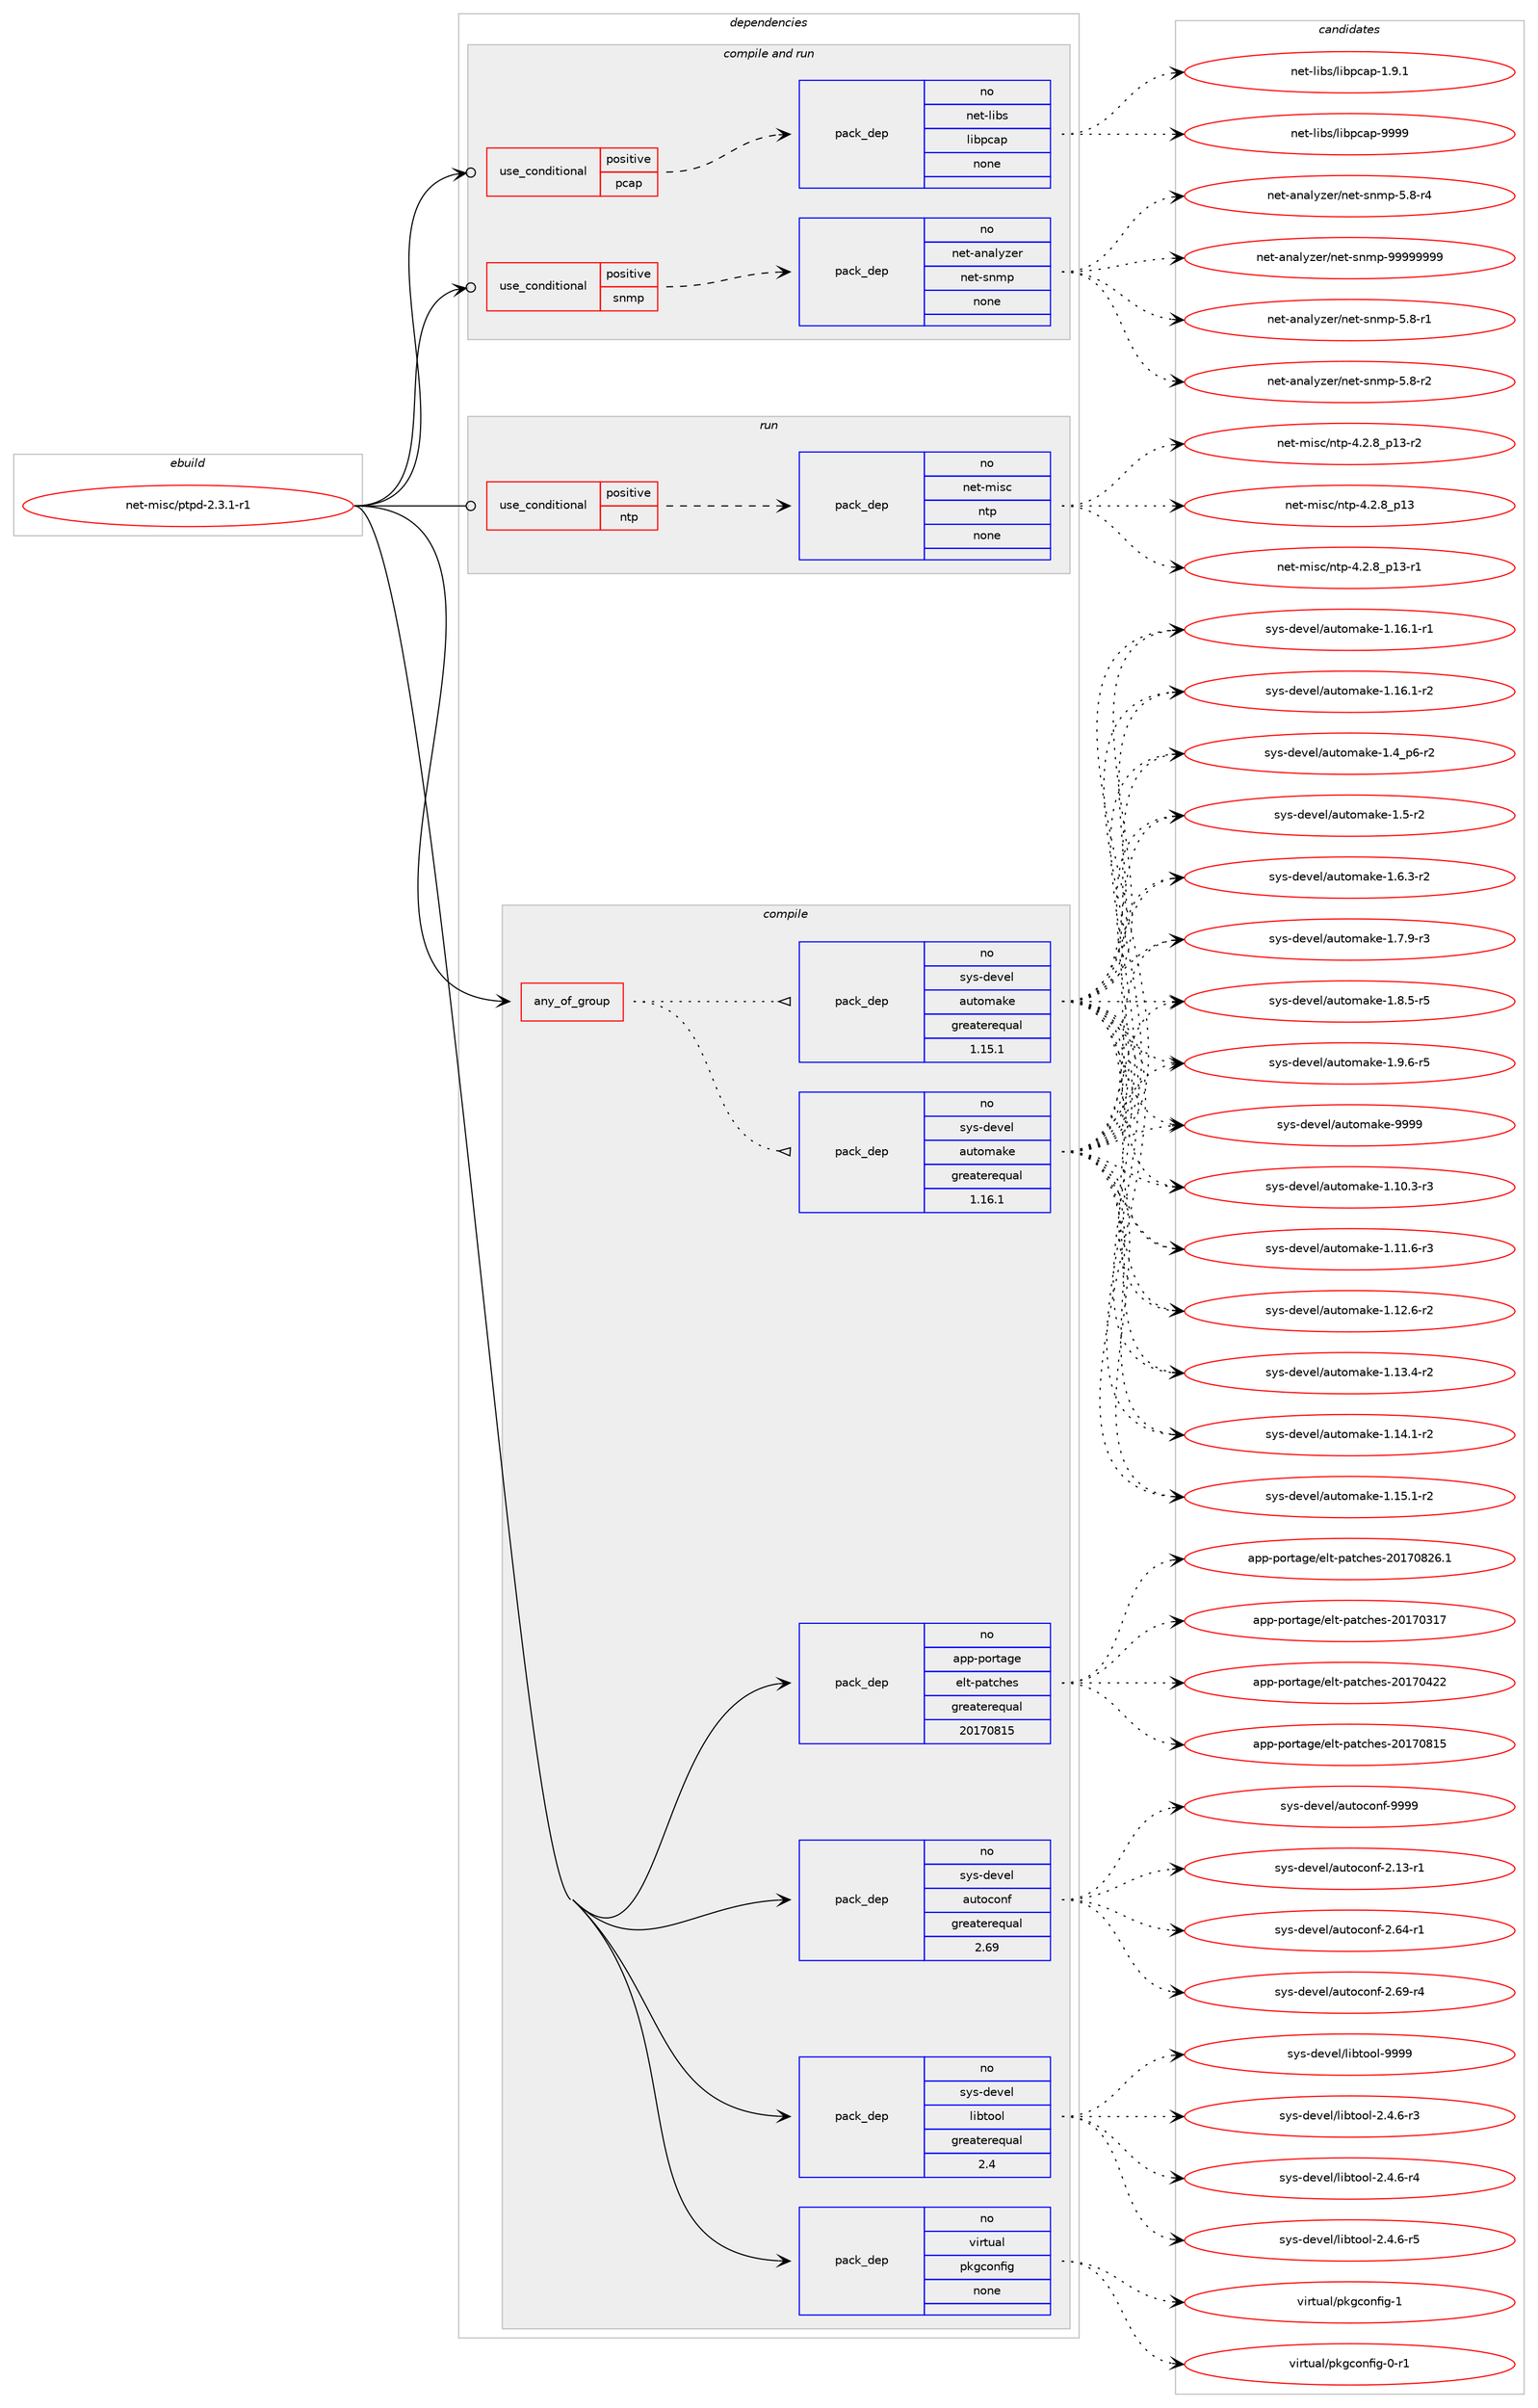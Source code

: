 digraph prolog {

# *************
# Graph options
# *************

newrank=true;
concentrate=true;
compound=true;
graph [rankdir=LR,fontname=Helvetica,fontsize=10,ranksep=1.5];#, ranksep=2.5, nodesep=0.2];
edge  [arrowhead=vee];
node  [fontname=Helvetica,fontsize=10];

# **********
# The ebuild
# **********

subgraph cluster_leftcol {
color=gray;
rank=same;
label=<<i>ebuild</i>>;
id [label="net-misc/ptpd-2.3.1-r1", color=red, width=4, href="../net-misc/ptpd-2.3.1-r1.svg"];
}

# ****************
# The dependencies
# ****************

subgraph cluster_midcol {
color=gray;
label=<<i>dependencies</i>>;
subgraph cluster_compile {
fillcolor="#eeeeee";
style=filled;
label=<<i>compile</i>>;
subgraph any14222 {
dependency836110 [label=<<TABLE BORDER="0" CELLBORDER="1" CELLSPACING="0" CELLPADDING="4"><TR><TD CELLPADDING="10">any_of_group</TD></TR></TABLE>>, shape=none, color=red];subgraph pack617491 {
dependency836111 [label=<<TABLE BORDER="0" CELLBORDER="1" CELLSPACING="0" CELLPADDING="4" WIDTH="220"><TR><TD ROWSPAN="6" CELLPADDING="30">pack_dep</TD></TR><TR><TD WIDTH="110">no</TD></TR><TR><TD>sys-devel</TD></TR><TR><TD>automake</TD></TR><TR><TD>greaterequal</TD></TR><TR><TD>1.16.1</TD></TR></TABLE>>, shape=none, color=blue];
}
dependency836110:e -> dependency836111:w [weight=20,style="dotted",arrowhead="oinv"];
subgraph pack617492 {
dependency836112 [label=<<TABLE BORDER="0" CELLBORDER="1" CELLSPACING="0" CELLPADDING="4" WIDTH="220"><TR><TD ROWSPAN="6" CELLPADDING="30">pack_dep</TD></TR><TR><TD WIDTH="110">no</TD></TR><TR><TD>sys-devel</TD></TR><TR><TD>automake</TD></TR><TR><TD>greaterequal</TD></TR><TR><TD>1.15.1</TD></TR></TABLE>>, shape=none, color=blue];
}
dependency836110:e -> dependency836112:w [weight=20,style="dotted",arrowhead="oinv"];
}
id:e -> dependency836110:w [weight=20,style="solid",arrowhead="vee"];
subgraph pack617493 {
dependency836113 [label=<<TABLE BORDER="0" CELLBORDER="1" CELLSPACING="0" CELLPADDING="4" WIDTH="220"><TR><TD ROWSPAN="6" CELLPADDING="30">pack_dep</TD></TR><TR><TD WIDTH="110">no</TD></TR><TR><TD>app-portage</TD></TR><TR><TD>elt-patches</TD></TR><TR><TD>greaterequal</TD></TR><TR><TD>20170815</TD></TR></TABLE>>, shape=none, color=blue];
}
id:e -> dependency836113:w [weight=20,style="solid",arrowhead="vee"];
subgraph pack617494 {
dependency836114 [label=<<TABLE BORDER="0" CELLBORDER="1" CELLSPACING="0" CELLPADDING="4" WIDTH="220"><TR><TD ROWSPAN="6" CELLPADDING="30">pack_dep</TD></TR><TR><TD WIDTH="110">no</TD></TR><TR><TD>sys-devel</TD></TR><TR><TD>autoconf</TD></TR><TR><TD>greaterequal</TD></TR><TR><TD>2.69</TD></TR></TABLE>>, shape=none, color=blue];
}
id:e -> dependency836114:w [weight=20,style="solid",arrowhead="vee"];
subgraph pack617495 {
dependency836115 [label=<<TABLE BORDER="0" CELLBORDER="1" CELLSPACING="0" CELLPADDING="4" WIDTH="220"><TR><TD ROWSPAN="6" CELLPADDING="30">pack_dep</TD></TR><TR><TD WIDTH="110">no</TD></TR><TR><TD>sys-devel</TD></TR><TR><TD>libtool</TD></TR><TR><TD>greaterequal</TD></TR><TR><TD>2.4</TD></TR></TABLE>>, shape=none, color=blue];
}
id:e -> dependency836115:w [weight=20,style="solid",arrowhead="vee"];
subgraph pack617496 {
dependency836116 [label=<<TABLE BORDER="0" CELLBORDER="1" CELLSPACING="0" CELLPADDING="4" WIDTH="220"><TR><TD ROWSPAN="6" CELLPADDING="30">pack_dep</TD></TR><TR><TD WIDTH="110">no</TD></TR><TR><TD>virtual</TD></TR><TR><TD>pkgconfig</TD></TR><TR><TD>none</TD></TR><TR><TD></TD></TR></TABLE>>, shape=none, color=blue];
}
id:e -> dependency836116:w [weight=20,style="solid",arrowhead="vee"];
}
subgraph cluster_compileandrun {
fillcolor="#eeeeee";
style=filled;
label=<<i>compile and run</i>>;
subgraph cond203915 {
dependency836117 [label=<<TABLE BORDER="0" CELLBORDER="1" CELLSPACING="0" CELLPADDING="4"><TR><TD ROWSPAN="3" CELLPADDING="10">use_conditional</TD></TR><TR><TD>positive</TD></TR><TR><TD>pcap</TD></TR></TABLE>>, shape=none, color=red];
subgraph pack617497 {
dependency836118 [label=<<TABLE BORDER="0" CELLBORDER="1" CELLSPACING="0" CELLPADDING="4" WIDTH="220"><TR><TD ROWSPAN="6" CELLPADDING="30">pack_dep</TD></TR><TR><TD WIDTH="110">no</TD></TR><TR><TD>net-libs</TD></TR><TR><TD>libpcap</TD></TR><TR><TD>none</TD></TR><TR><TD></TD></TR></TABLE>>, shape=none, color=blue];
}
dependency836117:e -> dependency836118:w [weight=20,style="dashed",arrowhead="vee"];
}
id:e -> dependency836117:w [weight=20,style="solid",arrowhead="odotvee"];
subgraph cond203916 {
dependency836119 [label=<<TABLE BORDER="0" CELLBORDER="1" CELLSPACING="0" CELLPADDING="4"><TR><TD ROWSPAN="3" CELLPADDING="10">use_conditional</TD></TR><TR><TD>positive</TD></TR><TR><TD>snmp</TD></TR></TABLE>>, shape=none, color=red];
subgraph pack617498 {
dependency836120 [label=<<TABLE BORDER="0" CELLBORDER="1" CELLSPACING="0" CELLPADDING="4" WIDTH="220"><TR><TD ROWSPAN="6" CELLPADDING="30">pack_dep</TD></TR><TR><TD WIDTH="110">no</TD></TR><TR><TD>net-analyzer</TD></TR><TR><TD>net-snmp</TD></TR><TR><TD>none</TD></TR><TR><TD></TD></TR></TABLE>>, shape=none, color=blue];
}
dependency836119:e -> dependency836120:w [weight=20,style="dashed",arrowhead="vee"];
}
id:e -> dependency836119:w [weight=20,style="solid",arrowhead="odotvee"];
}
subgraph cluster_run {
fillcolor="#eeeeee";
style=filled;
label=<<i>run</i>>;
subgraph cond203917 {
dependency836121 [label=<<TABLE BORDER="0" CELLBORDER="1" CELLSPACING="0" CELLPADDING="4"><TR><TD ROWSPAN="3" CELLPADDING="10">use_conditional</TD></TR><TR><TD>positive</TD></TR><TR><TD>ntp</TD></TR></TABLE>>, shape=none, color=red];
subgraph pack617499 {
dependency836122 [label=<<TABLE BORDER="0" CELLBORDER="1" CELLSPACING="0" CELLPADDING="4" WIDTH="220"><TR><TD ROWSPAN="6" CELLPADDING="30">pack_dep</TD></TR><TR><TD WIDTH="110">no</TD></TR><TR><TD>net-misc</TD></TR><TR><TD>ntp</TD></TR><TR><TD>none</TD></TR><TR><TD></TD></TR></TABLE>>, shape=none, color=blue];
}
dependency836121:e -> dependency836122:w [weight=20,style="dashed",arrowhead="vee"];
}
id:e -> dependency836121:w [weight=20,style="solid",arrowhead="odot"];
}
}

# **************
# The candidates
# **************

subgraph cluster_choices {
rank=same;
color=gray;
label=<<i>candidates</i>>;

subgraph choice617491 {
color=black;
nodesep=1;
choice11512111545100101118101108479711711611110997107101454946494846514511451 [label="sys-devel/automake-1.10.3-r3", color=red, width=4,href="../sys-devel/automake-1.10.3-r3.svg"];
choice11512111545100101118101108479711711611110997107101454946494946544511451 [label="sys-devel/automake-1.11.6-r3", color=red, width=4,href="../sys-devel/automake-1.11.6-r3.svg"];
choice11512111545100101118101108479711711611110997107101454946495046544511450 [label="sys-devel/automake-1.12.6-r2", color=red, width=4,href="../sys-devel/automake-1.12.6-r2.svg"];
choice11512111545100101118101108479711711611110997107101454946495146524511450 [label="sys-devel/automake-1.13.4-r2", color=red, width=4,href="../sys-devel/automake-1.13.4-r2.svg"];
choice11512111545100101118101108479711711611110997107101454946495246494511450 [label="sys-devel/automake-1.14.1-r2", color=red, width=4,href="../sys-devel/automake-1.14.1-r2.svg"];
choice11512111545100101118101108479711711611110997107101454946495346494511450 [label="sys-devel/automake-1.15.1-r2", color=red, width=4,href="../sys-devel/automake-1.15.1-r2.svg"];
choice11512111545100101118101108479711711611110997107101454946495446494511449 [label="sys-devel/automake-1.16.1-r1", color=red, width=4,href="../sys-devel/automake-1.16.1-r1.svg"];
choice11512111545100101118101108479711711611110997107101454946495446494511450 [label="sys-devel/automake-1.16.1-r2", color=red, width=4,href="../sys-devel/automake-1.16.1-r2.svg"];
choice115121115451001011181011084797117116111109971071014549465295112544511450 [label="sys-devel/automake-1.4_p6-r2", color=red, width=4,href="../sys-devel/automake-1.4_p6-r2.svg"];
choice11512111545100101118101108479711711611110997107101454946534511450 [label="sys-devel/automake-1.5-r2", color=red, width=4,href="../sys-devel/automake-1.5-r2.svg"];
choice115121115451001011181011084797117116111109971071014549465446514511450 [label="sys-devel/automake-1.6.3-r2", color=red, width=4,href="../sys-devel/automake-1.6.3-r2.svg"];
choice115121115451001011181011084797117116111109971071014549465546574511451 [label="sys-devel/automake-1.7.9-r3", color=red, width=4,href="../sys-devel/automake-1.7.9-r3.svg"];
choice115121115451001011181011084797117116111109971071014549465646534511453 [label="sys-devel/automake-1.8.5-r5", color=red, width=4,href="../sys-devel/automake-1.8.5-r5.svg"];
choice115121115451001011181011084797117116111109971071014549465746544511453 [label="sys-devel/automake-1.9.6-r5", color=red, width=4,href="../sys-devel/automake-1.9.6-r5.svg"];
choice115121115451001011181011084797117116111109971071014557575757 [label="sys-devel/automake-9999", color=red, width=4,href="../sys-devel/automake-9999.svg"];
dependency836111:e -> choice11512111545100101118101108479711711611110997107101454946494846514511451:w [style=dotted,weight="100"];
dependency836111:e -> choice11512111545100101118101108479711711611110997107101454946494946544511451:w [style=dotted,weight="100"];
dependency836111:e -> choice11512111545100101118101108479711711611110997107101454946495046544511450:w [style=dotted,weight="100"];
dependency836111:e -> choice11512111545100101118101108479711711611110997107101454946495146524511450:w [style=dotted,weight="100"];
dependency836111:e -> choice11512111545100101118101108479711711611110997107101454946495246494511450:w [style=dotted,weight="100"];
dependency836111:e -> choice11512111545100101118101108479711711611110997107101454946495346494511450:w [style=dotted,weight="100"];
dependency836111:e -> choice11512111545100101118101108479711711611110997107101454946495446494511449:w [style=dotted,weight="100"];
dependency836111:e -> choice11512111545100101118101108479711711611110997107101454946495446494511450:w [style=dotted,weight="100"];
dependency836111:e -> choice115121115451001011181011084797117116111109971071014549465295112544511450:w [style=dotted,weight="100"];
dependency836111:e -> choice11512111545100101118101108479711711611110997107101454946534511450:w [style=dotted,weight="100"];
dependency836111:e -> choice115121115451001011181011084797117116111109971071014549465446514511450:w [style=dotted,weight="100"];
dependency836111:e -> choice115121115451001011181011084797117116111109971071014549465546574511451:w [style=dotted,weight="100"];
dependency836111:e -> choice115121115451001011181011084797117116111109971071014549465646534511453:w [style=dotted,weight="100"];
dependency836111:e -> choice115121115451001011181011084797117116111109971071014549465746544511453:w [style=dotted,weight="100"];
dependency836111:e -> choice115121115451001011181011084797117116111109971071014557575757:w [style=dotted,weight="100"];
}
subgraph choice617492 {
color=black;
nodesep=1;
choice11512111545100101118101108479711711611110997107101454946494846514511451 [label="sys-devel/automake-1.10.3-r3", color=red, width=4,href="../sys-devel/automake-1.10.3-r3.svg"];
choice11512111545100101118101108479711711611110997107101454946494946544511451 [label="sys-devel/automake-1.11.6-r3", color=red, width=4,href="../sys-devel/automake-1.11.6-r3.svg"];
choice11512111545100101118101108479711711611110997107101454946495046544511450 [label="sys-devel/automake-1.12.6-r2", color=red, width=4,href="../sys-devel/automake-1.12.6-r2.svg"];
choice11512111545100101118101108479711711611110997107101454946495146524511450 [label="sys-devel/automake-1.13.4-r2", color=red, width=4,href="../sys-devel/automake-1.13.4-r2.svg"];
choice11512111545100101118101108479711711611110997107101454946495246494511450 [label="sys-devel/automake-1.14.1-r2", color=red, width=4,href="../sys-devel/automake-1.14.1-r2.svg"];
choice11512111545100101118101108479711711611110997107101454946495346494511450 [label="sys-devel/automake-1.15.1-r2", color=red, width=4,href="../sys-devel/automake-1.15.1-r2.svg"];
choice11512111545100101118101108479711711611110997107101454946495446494511449 [label="sys-devel/automake-1.16.1-r1", color=red, width=4,href="../sys-devel/automake-1.16.1-r1.svg"];
choice11512111545100101118101108479711711611110997107101454946495446494511450 [label="sys-devel/automake-1.16.1-r2", color=red, width=4,href="../sys-devel/automake-1.16.1-r2.svg"];
choice115121115451001011181011084797117116111109971071014549465295112544511450 [label="sys-devel/automake-1.4_p6-r2", color=red, width=4,href="../sys-devel/automake-1.4_p6-r2.svg"];
choice11512111545100101118101108479711711611110997107101454946534511450 [label="sys-devel/automake-1.5-r2", color=red, width=4,href="../sys-devel/automake-1.5-r2.svg"];
choice115121115451001011181011084797117116111109971071014549465446514511450 [label="sys-devel/automake-1.6.3-r2", color=red, width=4,href="../sys-devel/automake-1.6.3-r2.svg"];
choice115121115451001011181011084797117116111109971071014549465546574511451 [label="sys-devel/automake-1.7.9-r3", color=red, width=4,href="../sys-devel/automake-1.7.9-r3.svg"];
choice115121115451001011181011084797117116111109971071014549465646534511453 [label="sys-devel/automake-1.8.5-r5", color=red, width=4,href="../sys-devel/automake-1.8.5-r5.svg"];
choice115121115451001011181011084797117116111109971071014549465746544511453 [label="sys-devel/automake-1.9.6-r5", color=red, width=4,href="../sys-devel/automake-1.9.6-r5.svg"];
choice115121115451001011181011084797117116111109971071014557575757 [label="sys-devel/automake-9999", color=red, width=4,href="../sys-devel/automake-9999.svg"];
dependency836112:e -> choice11512111545100101118101108479711711611110997107101454946494846514511451:w [style=dotted,weight="100"];
dependency836112:e -> choice11512111545100101118101108479711711611110997107101454946494946544511451:w [style=dotted,weight="100"];
dependency836112:e -> choice11512111545100101118101108479711711611110997107101454946495046544511450:w [style=dotted,weight="100"];
dependency836112:e -> choice11512111545100101118101108479711711611110997107101454946495146524511450:w [style=dotted,weight="100"];
dependency836112:e -> choice11512111545100101118101108479711711611110997107101454946495246494511450:w [style=dotted,weight="100"];
dependency836112:e -> choice11512111545100101118101108479711711611110997107101454946495346494511450:w [style=dotted,weight="100"];
dependency836112:e -> choice11512111545100101118101108479711711611110997107101454946495446494511449:w [style=dotted,weight="100"];
dependency836112:e -> choice11512111545100101118101108479711711611110997107101454946495446494511450:w [style=dotted,weight="100"];
dependency836112:e -> choice115121115451001011181011084797117116111109971071014549465295112544511450:w [style=dotted,weight="100"];
dependency836112:e -> choice11512111545100101118101108479711711611110997107101454946534511450:w [style=dotted,weight="100"];
dependency836112:e -> choice115121115451001011181011084797117116111109971071014549465446514511450:w [style=dotted,weight="100"];
dependency836112:e -> choice115121115451001011181011084797117116111109971071014549465546574511451:w [style=dotted,weight="100"];
dependency836112:e -> choice115121115451001011181011084797117116111109971071014549465646534511453:w [style=dotted,weight="100"];
dependency836112:e -> choice115121115451001011181011084797117116111109971071014549465746544511453:w [style=dotted,weight="100"];
dependency836112:e -> choice115121115451001011181011084797117116111109971071014557575757:w [style=dotted,weight="100"];
}
subgraph choice617493 {
color=black;
nodesep=1;
choice97112112451121111141169710310147101108116451129711699104101115455048495548514955 [label="app-portage/elt-patches-20170317", color=red, width=4,href="../app-portage/elt-patches-20170317.svg"];
choice97112112451121111141169710310147101108116451129711699104101115455048495548525050 [label="app-portage/elt-patches-20170422", color=red, width=4,href="../app-portage/elt-patches-20170422.svg"];
choice97112112451121111141169710310147101108116451129711699104101115455048495548564953 [label="app-portage/elt-patches-20170815", color=red, width=4,href="../app-portage/elt-patches-20170815.svg"];
choice971121124511211111411697103101471011081164511297116991041011154550484955485650544649 [label="app-portage/elt-patches-20170826.1", color=red, width=4,href="../app-portage/elt-patches-20170826.1.svg"];
dependency836113:e -> choice97112112451121111141169710310147101108116451129711699104101115455048495548514955:w [style=dotted,weight="100"];
dependency836113:e -> choice97112112451121111141169710310147101108116451129711699104101115455048495548525050:w [style=dotted,weight="100"];
dependency836113:e -> choice97112112451121111141169710310147101108116451129711699104101115455048495548564953:w [style=dotted,weight="100"];
dependency836113:e -> choice971121124511211111411697103101471011081164511297116991041011154550484955485650544649:w [style=dotted,weight="100"];
}
subgraph choice617494 {
color=black;
nodesep=1;
choice1151211154510010111810110847971171161119911111010245504649514511449 [label="sys-devel/autoconf-2.13-r1", color=red, width=4,href="../sys-devel/autoconf-2.13-r1.svg"];
choice1151211154510010111810110847971171161119911111010245504654524511449 [label="sys-devel/autoconf-2.64-r1", color=red, width=4,href="../sys-devel/autoconf-2.64-r1.svg"];
choice1151211154510010111810110847971171161119911111010245504654574511452 [label="sys-devel/autoconf-2.69-r4", color=red, width=4,href="../sys-devel/autoconf-2.69-r4.svg"];
choice115121115451001011181011084797117116111991111101024557575757 [label="sys-devel/autoconf-9999", color=red, width=4,href="../sys-devel/autoconf-9999.svg"];
dependency836114:e -> choice1151211154510010111810110847971171161119911111010245504649514511449:w [style=dotted,weight="100"];
dependency836114:e -> choice1151211154510010111810110847971171161119911111010245504654524511449:w [style=dotted,weight="100"];
dependency836114:e -> choice1151211154510010111810110847971171161119911111010245504654574511452:w [style=dotted,weight="100"];
dependency836114:e -> choice115121115451001011181011084797117116111991111101024557575757:w [style=dotted,weight="100"];
}
subgraph choice617495 {
color=black;
nodesep=1;
choice1151211154510010111810110847108105981161111111084550465246544511451 [label="sys-devel/libtool-2.4.6-r3", color=red, width=4,href="../sys-devel/libtool-2.4.6-r3.svg"];
choice1151211154510010111810110847108105981161111111084550465246544511452 [label="sys-devel/libtool-2.4.6-r4", color=red, width=4,href="../sys-devel/libtool-2.4.6-r4.svg"];
choice1151211154510010111810110847108105981161111111084550465246544511453 [label="sys-devel/libtool-2.4.6-r5", color=red, width=4,href="../sys-devel/libtool-2.4.6-r5.svg"];
choice1151211154510010111810110847108105981161111111084557575757 [label="sys-devel/libtool-9999", color=red, width=4,href="../sys-devel/libtool-9999.svg"];
dependency836115:e -> choice1151211154510010111810110847108105981161111111084550465246544511451:w [style=dotted,weight="100"];
dependency836115:e -> choice1151211154510010111810110847108105981161111111084550465246544511452:w [style=dotted,weight="100"];
dependency836115:e -> choice1151211154510010111810110847108105981161111111084550465246544511453:w [style=dotted,weight="100"];
dependency836115:e -> choice1151211154510010111810110847108105981161111111084557575757:w [style=dotted,weight="100"];
}
subgraph choice617496 {
color=black;
nodesep=1;
choice11810511411611797108471121071039911111010210510345484511449 [label="virtual/pkgconfig-0-r1", color=red, width=4,href="../virtual/pkgconfig-0-r1.svg"];
choice1181051141161179710847112107103991111101021051034549 [label="virtual/pkgconfig-1", color=red, width=4,href="../virtual/pkgconfig-1.svg"];
dependency836116:e -> choice11810511411611797108471121071039911111010210510345484511449:w [style=dotted,weight="100"];
dependency836116:e -> choice1181051141161179710847112107103991111101021051034549:w [style=dotted,weight="100"];
}
subgraph choice617497 {
color=black;
nodesep=1;
choice110101116451081059811547108105981129997112454946574649 [label="net-libs/libpcap-1.9.1", color=red, width=4,href="../net-libs/libpcap-1.9.1.svg"];
choice1101011164510810598115471081059811299971124557575757 [label="net-libs/libpcap-9999", color=red, width=4,href="../net-libs/libpcap-9999.svg"];
dependency836118:e -> choice110101116451081059811547108105981129997112454946574649:w [style=dotted,weight="100"];
dependency836118:e -> choice1101011164510810598115471081059811299971124557575757:w [style=dotted,weight="100"];
}
subgraph choice617498 {
color=black;
nodesep=1;
choice1101011164597110971081211221011144711010111645115110109112455346564511449 [label="net-analyzer/net-snmp-5.8-r1", color=red, width=4,href="../net-analyzer/net-snmp-5.8-r1.svg"];
choice1101011164597110971081211221011144711010111645115110109112455346564511450 [label="net-analyzer/net-snmp-5.8-r2", color=red, width=4,href="../net-analyzer/net-snmp-5.8-r2.svg"];
choice1101011164597110971081211221011144711010111645115110109112455346564511452 [label="net-analyzer/net-snmp-5.8-r4", color=red, width=4,href="../net-analyzer/net-snmp-5.8-r4.svg"];
choice1101011164597110971081211221011144711010111645115110109112455757575757575757 [label="net-analyzer/net-snmp-99999999", color=red, width=4,href="../net-analyzer/net-snmp-99999999.svg"];
dependency836120:e -> choice1101011164597110971081211221011144711010111645115110109112455346564511449:w [style=dotted,weight="100"];
dependency836120:e -> choice1101011164597110971081211221011144711010111645115110109112455346564511450:w [style=dotted,weight="100"];
dependency836120:e -> choice1101011164597110971081211221011144711010111645115110109112455346564511452:w [style=dotted,weight="100"];
dependency836120:e -> choice1101011164597110971081211221011144711010111645115110109112455757575757575757:w [style=dotted,weight="100"];
}
subgraph choice617499 {
color=black;
nodesep=1;
choice110101116451091051159947110116112455246504656951124951 [label="net-misc/ntp-4.2.8_p13", color=red, width=4,href="../net-misc/ntp-4.2.8_p13.svg"];
choice1101011164510910511599471101161124552465046569511249514511449 [label="net-misc/ntp-4.2.8_p13-r1", color=red, width=4,href="../net-misc/ntp-4.2.8_p13-r1.svg"];
choice1101011164510910511599471101161124552465046569511249514511450 [label="net-misc/ntp-4.2.8_p13-r2", color=red, width=4,href="../net-misc/ntp-4.2.8_p13-r2.svg"];
dependency836122:e -> choice110101116451091051159947110116112455246504656951124951:w [style=dotted,weight="100"];
dependency836122:e -> choice1101011164510910511599471101161124552465046569511249514511449:w [style=dotted,weight="100"];
dependency836122:e -> choice1101011164510910511599471101161124552465046569511249514511450:w [style=dotted,weight="100"];
}
}

}
